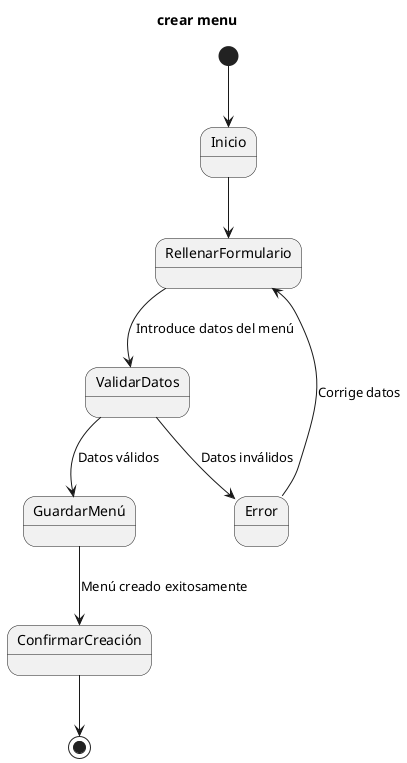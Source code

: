 @startuml
title crear menu
[*] --> Inicio

Inicio --> RellenarFormulario
RellenarFormulario --> ValidarDatos : Introduce datos del menú
ValidarDatos --> Error : Datos inválidos
Error --> RellenarFormulario : Corrige datos

ValidarDatos --> GuardarMenú : Datos válidos
GuardarMenú --> ConfirmarCreación : Menú creado exitosamente
ConfirmarCreación --> [*]
@enduml
